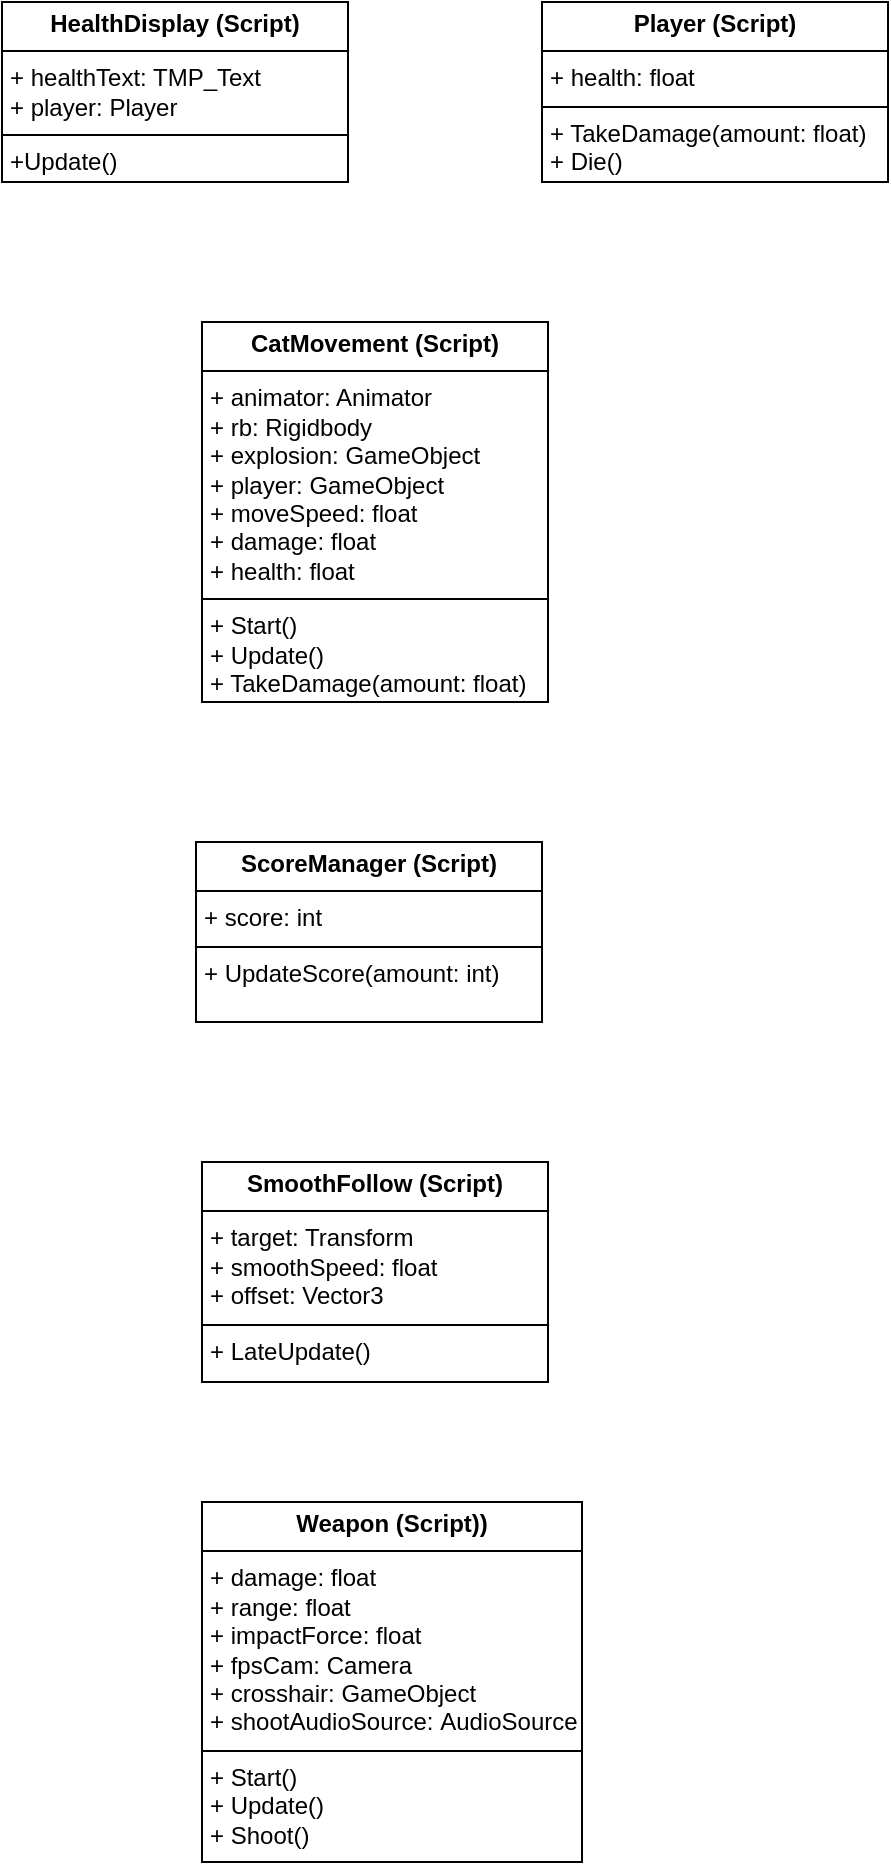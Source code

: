 <mxfile version="24.5.3" type="github">
  <diagram name="Page-1" id="X96pb6gemrsFgxf1uW4I">
    <mxGraphModel dx="441" dy="273" grid="1" gridSize="10" guides="1" tooltips="1" connect="1" arrows="1" fold="1" page="1" pageScale="1" pageWidth="827" pageHeight="1169" math="0" shadow="0">
      <root>
        <mxCell id="0" />
        <mxCell id="1" parent="0" />
        <mxCell id="RegmWioSiNK_sRXXEJvZ-3" value="&lt;p style=&quot;margin:0px;margin-top:4px;text-align:center;&quot;&gt;&lt;b&gt;Player (Script)&lt;/b&gt;&lt;/p&gt;&lt;hr size=&quot;1&quot; style=&quot;border-style:solid;&quot;&gt;&lt;p style=&quot;margin:0px;margin-left:4px;&quot;&gt;+ health: float&lt;/p&gt;&lt;hr size=&quot;1&quot; style=&quot;border-style:solid;&quot;&gt;&lt;p style=&quot;margin:0px;margin-left:4px;&quot;&gt;+ TakeDamage(amount: float)&lt;/p&gt;&lt;p style=&quot;margin:0px;margin-left:4px;&quot;&gt;+ Die()&lt;/p&gt;&lt;p style=&quot;margin:0px;margin-left:4px;&quot;&gt;&lt;br&gt;&lt;/p&gt;" style="verticalAlign=top;align=left;overflow=fill;html=1;whiteSpace=wrap;" vertex="1" parent="1">
          <mxGeometry x="440" y="40" width="173" height="90" as="geometry" />
        </mxCell>
        <mxCell id="RegmWioSiNK_sRXXEJvZ-4" value="&lt;p style=&quot;margin:0px;margin-top:4px;text-align:center;&quot;&gt;&lt;b&gt;HealthDisplay (Script)&lt;/b&gt;&lt;br&gt;&lt;/p&gt;&lt;hr size=&quot;1&quot; style=&quot;border-style:solid;&quot;&gt;&lt;p style=&quot;margin:0px;margin-left:4px;&quot;&gt;+&amp;nbsp;healthText: TMP_Text&lt;/p&gt;&lt;p style=&quot;margin:0px;margin-left:4px;&quot;&gt;+&amp;nbsp;player: Player&lt;/p&gt;&lt;hr size=&quot;1&quot; style=&quot;border-style:solid;&quot;&gt;&lt;p style=&quot;margin:0px;margin-left:4px;&quot;&gt;+&lt;span style=&quot;background-color: initial;&quot;&gt;Update()&lt;/span&gt;&lt;/p&gt;&lt;div&gt;&lt;span style=&quot;background-color: initial;&quot;&gt;&lt;br&gt;&lt;/span&gt;&lt;/div&gt;&lt;p style=&quot;margin:0px;margin-left:4px;&quot;&gt;&lt;br&gt;&lt;/p&gt;" style="verticalAlign=top;align=left;overflow=fill;html=1;whiteSpace=wrap;" vertex="1" parent="1">
          <mxGeometry x="170" y="40" width="173" height="90" as="geometry" />
        </mxCell>
        <mxCell id="RegmWioSiNK_sRXXEJvZ-6" value="&lt;p style=&quot;margin:0px;margin-top:4px;text-align:center;&quot;&gt;&lt;span style=&quot;background-color: initial; text-align: left;&quot;&gt;&lt;b&gt;CatMovement (Script)&lt;/b&gt;&lt;/span&gt;&lt;/p&gt;&lt;hr size=&quot;1&quot; style=&quot;border-style:solid;&quot;&gt;&lt;p style=&quot;margin:0px;margin-left:4px;&quot;&gt;+&amp;nbsp;&lt;span style=&quot;background-color: initial;&quot;&gt;animator: Animator&lt;/span&gt;&lt;/p&gt;&lt;p style=&quot;margin:0px;margin-left:4px;&quot;&gt;+ rb: Rigidbody&lt;/p&gt;&lt;p style=&quot;margin:0px;margin-left:4px;&quot;&gt;+ explosion: GameObject&lt;/p&gt;&lt;p style=&quot;margin:0px;margin-left:4px;&quot;&gt;+ player: GameObject&lt;/p&gt;&lt;p style=&quot;margin:0px;margin-left:4px;&quot;&gt;+ moveSpeed: float&lt;/p&gt;&lt;p style=&quot;margin:0px;margin-left:4px;&quot;&gt;+ damage: float&lt;/p&gt;&lt;p style=&quot;margin:0px;margin-left:4px;&quot;&gt;+ health: float&lt;/p&gt;&lt;hr size=&quot;1&quot; style=&quot;border-style:solid;&quot;&gt;&lt;p style=&quot;margin:0px;margin-left:4px;&quot;&gt;+&amp;nbsp;&lt;span style=&quot;background-color: initial;&quot;&gt;Start()&lt;/span&gt;&lt;/p&gt;&lt;p style=&quot;margin:0px;margin-left:4px;&quot;&gt;+ Update()&lt;/p&gt;&lt;p style=&quot;margin:0px;margin-left:4px;&quot;&gt;+ TakeDamage(amount: float)&lt;/p&gt;" style="verticalAlign=top;align=left;overflow=fill;html=1;whiteSpace=wrap;" vertex="1" parent="1">
          <mxGeometry x="270" y="200" width="173" height="190" as="geometry" />
        </mxCell>
        <mxCell id="RegmWioSiNK_sRXXEJvZ-8" value="&lt;p style=&quot;text-align: center; margin: 4px 0px 0px;&quot;&gt;&lt;span style=&quot;background-color: initial; text-align: left;&quot;&gt;&lt;b&gt;ScoreManager (Script)&lt;/b&gt;&lt;/span&gt;&lt;br&gt;&lt;/p&gt;&lt;hr size=&quot;1&quot; style=&quot;border-style:solid;&quot;&gt;&lt;p style=&quot;margin:0px;margin-left:4px;&quot;&gt;+&amp;nbsp;score: int&lt;br&gt;&lt;/p&gt;&lt;hr size=&quot;1&quot; style=&quot;border-style:solid;&quot;&gt;&lt;p style=&quot;margin:0px;margin-left:4px;&quot;&gt;+&amp;nbsp;UpdateScore(amount: int)&lt;/p&gt;&lt;div&gt;&lt;span style=&quot;background-color: initial;&quot;&gt;&lt;br&gt;&lt;/span&gt;&lt;/div&gt;&lt;p style=&quot;margin:0px;margin-left:4px;&quot;&gt;&lt;br&gt;&lt;/p&gt;" style="verticalAlign=top;align=left;overflow=fill;html=1;whiteSpace=wrap;" vertex="1" parent="1">
          <mxGeometry x="267" y="460" width="173" height="90" as="geometry" />
        </mxCell>
        <mxCell id="RegmWioSiNK_sRXXEJvZ-12" value="&lt;p style=&quot;text-align: center; margin: 4px 0px 0px;&quot;&gt;&lt;span style=&quot;background-color: initial; text-align: left;&quot;&gt;&lt;b&gt;SmoothFollow&lt;/b&gt;&lt;/span&gt;&lt;span style=&quot;background-color: initial; text-align: left;&quot;&gt;&lt;b&gt;&amp;nbsp;(Script)&lt;/b&gt;&lt;/span&gt;&lt;br&gt;&lt;/p&gt;&lt;hr size=&quot;1&quot; style=&quot;border-style:solid;&quot;&gt;&lt;p style=&quot;margin:0px;margin-left:4px;&quot;&gt;+&amp;nbsp;&lt;span style=&quot;background-color: initial;&quot;&gt;target: Transform&lt;/span&gt;&lt;br&gt;&lt;/p&gt;&lt;p style=&quot;margin:0px;margin-left:4px;&quot;&gt;+ smoothSpeed: float&lt;/p&gt;&lt;p style=&quot;margin:0px;margin-left:4px;&quot;&gt;+ offset: Vector3&lt;/p&gt;&lt;hr size=&quot;1&quot; style=&quot;border-style:solid;&quot;&gt;&lt;p style=&quot;margin:0px;margin-left:4px;&quot;&gt;+&amp;nbsp;LateUpdate()&lt;/p&gt;&lt;div&gt;&lt;span style=&quot;background-color: initial;&quot;&gt;&lt;br&gt;&lt;/span&gt;&lt;/div&gt;&lt;p style=&quot;margin:0px;margin-left:4px;&quot;&gt;&lt;br&gt;&lt;/p&gt;" style="verticalAlign=top;align=left;overflow=fill;html=1;whiteSpace=wrap;" vertex="1" parent="1">
          <mxGeometry x="270" y="620" width="173" height="110" as="geometry" />
        </mxCell>
        <mxCell id="RegmWioSiNK_sRXXEJvZ-14" value="&lt;p style=&quot;text-align: center; margin: 4px 0px 0px;&quot;&gt;&lt;span style=&quot;background-color: initial; text-align: left;&quot;&gt;&lt;b&gt;Weapon (Script)&lt;/b&gt;&lt;/span&gt;&lt;span style=&quot;background-color: initial; text-align: left;&quot;&gt;&lt;b&gt;)&lt;/b&gt;&lt;/span&gt;&lt;br&gt;&lt;/p&gt;&lt;hr size=&quot;1&quot; style=&quot;border-style:solid;&quot;&gt;&lt;p style=&quot;margin:0px;margin-left:4px;&quot;&gt;+&amp;nbsp;&lt;span style=&quot;background-color: initial;&quot;&gt;damage: float&lt;/span&gt;&lt;br&gt;&lt;/p&gt;&lt;p style=&quot;margin:0px;margin-left:4px;&quot;&gt;+ range: float&lt;/p&gt;&lt;p style=&quot;margin:0px;margin-left:4px;&quot;&gt;+ impactForce: float&lt;/p&gt;&lt;p style=&quot;margin:0px;margin-left:4px;&quot;&gt;+ fpsCam: Camera&lt;/p&gt;&lt;p style=&quot;margin:0px;margin-left:4px;&quot;&gt;+ crosshair: GameObject&lt;/p&gt;&lt;p style=&quot;margin:0px;margin-left:4px;&quot;&gt;+ shootAudioSource:&lt;span style=&quot;background-color: initial;&quot;&gt;&amp;nbsp;AudioSource&lt;/span&gt;&lt;/p&gt;&lt;hr size=&quot;1&quot; style=&quot;border-style:solid;&quot;&gt;&lt;p style=&quot;margin:0px;margin-left:4px;&quot;&gt;+&amp;nbsp;&lt;span style=&quot;background-color: initial;&quot;&gt;Start()&lt;/span&gt;&lt;/p&gt;&lt;p style=&quot;margin:0px;margin-left:4px;&quot;&gt;+ Update()&lt;/p&gt;&lt;p style=&quot;margin:0px;margin-left:4px;&quot;&gt;+ Shoot()&lt;/p&gt;&lt;div&gt;&lt;span style=&quot;background-color: initial;&quot;&gt;&lt;br&gt;&lt;/span&gt;&lt;/div&gt;&lt;p style=&quot;margin:0px;margin-left:4px;&quot;&gt;&lt;br&gt;&lt;/p&gt;" style="verticalAlign=top;align=left;overflow=fill;html=1;whiteSpace=wrap;" vertex="1" parent="1">
          <mxGeometry x="270" y="790" width="190" height="180" as="geometry" />
        </mxCell>
      </root>
    </mxGraphModel>
  </diagram>
</mxfile>
